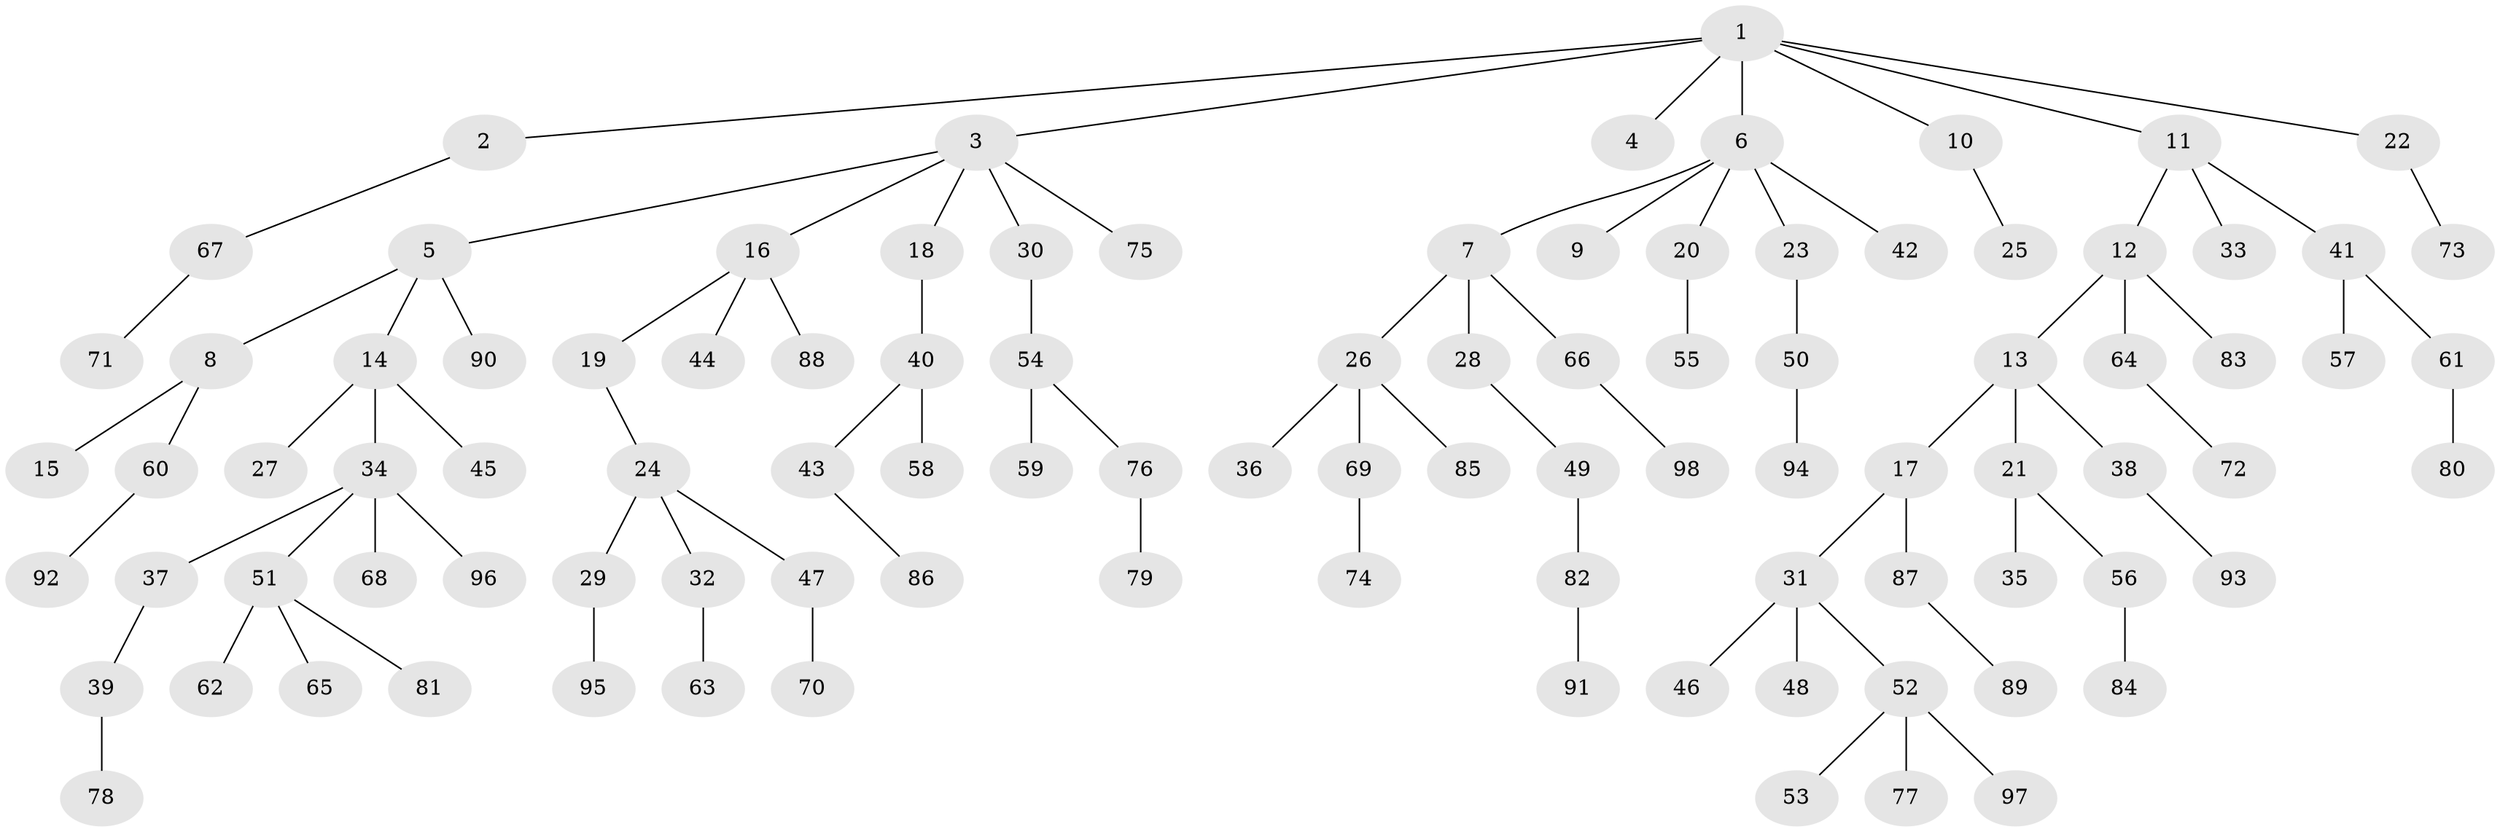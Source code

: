 // Generated by graph-tools (version 1.1) at 2025/36/03/09/25 02:36:40]
// undirected, 98 vertices, 97 edges
graph export_dot {
graph [start="1"]
  node [color=gray90,style=filled];
  1;
  2;
  3;
  4;
  5;
  6;
  7;
  8;
  9;
  10;
  11;
  12;
  13;
  14;
  15;
  16;
  17;
  18;
  19;
  20;
  21;
  22;
  23;
  24;
  25;
  26;
  27;
  28;
  29;
  30;
  31;
  32;
  33;
  34;
  35;
  36;
  37;
  38;
  39;
  40;
  41;
  42;
  43;
  44;
  45;
  46;
  47;
  48;
  49;
  50;
  51;
  52;
  53;
  54;
  55;
  56;
  57;
  58;
  59;
  60;
  61;
  62;
  63;
  64;
  65;
  66;
  67;
  68;
  69;
  70;
  71;
  72;
  73;
  74;
  75;
  76;
  77;
  78;
  79;
  80;
  81;
  82;
  83;
  84;
  85;
  86;
  87;
  88;
  89;
  90;
  91;
  92;
  93;
  94;
  95;
  96;
  97;
  98;
  1 -- 2;
  1 -- 3;
  1 -- 4;
  1 -- 6;
  1 -- 10;
  1 -- 11;
  1 -- 22;
  2 -- 67;
  3 -- 5;
  3 -- 16;
  3 -- 18;
  3 -- 30;
  3 -- 75;
  5 -- 8;
  5 -- 14;
  5 -- 90;
  6 -- 7;
  6 -- 9;
  6 -- 20;
  6 -- 23;
  6 -- 42;
  7 -- 26;
  7 -- 28;
  7 -- 66;
  8 -- 15;
  8 -- 60;
  10 -- 25;
  11 -- 12;
  11 -- 33;
  11 -- 41;
  12 -- 13;
  12 -- 64;
  12 -- 83;
  13 -- 17;
  13 -- 21;
  13 -- 38;
  14 -- 27;
  14 -- 34;
  14 -- 45;
  16 -- 19;
  16 -- 44;
  16 -- 88;
  17 -- 31;
  17 -- 87;
  18 -- 40;
  19 -- 24;
  20 -- 55;
  21 -- 35;
  21 -- 56;
  22 -- 73;
  23 -- 50;
  24 -- 29;
  24 -- 32;
  24 -- 47;
  26 -- 36;
  26 -- 69;
  26 -- 85;
  28 -- 49;
  29 -- 95;
  30 -- 54;
  31 -- 46;
  31 -- 48;
  31 -- 52;
  32 -- 63;
  34 -- 37;
  34 -- 51;
  34 -- 68;
  34 -- 96;
  37 -- 39;
  38 -- 93;
  39 -- 78;
  40 -- 43;
  40 -- 58;
  41 -- 57;
  41 -- 61;
  43 -- 86;
  47 -- 70;
  49 -- 82;
  50 -- 94;
  51 -- 62;
  51 -- 65;
  51 -- 81;
  52 -- 53;
  52 -- 77;
  52 -- 97;
  54 -- 59;
  54 -- 76;
  56 -- 84;
  60 -- 92;
  61 -- 80;
  64 -- 72;
  66 -- 98;
  67 -- 71;
  69 -- 74;
  76 -- 79;
  82 -- 91;
  87 -- 89;
}
